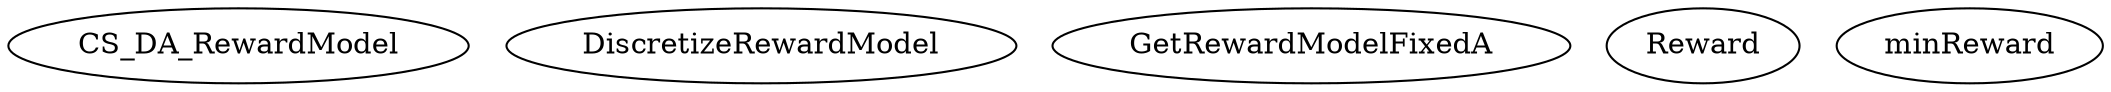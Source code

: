 /* Created by mdot for Matlab */
digraph m2html {

  CS_DA_RewardModel [URL="CS_DA_RewardModel.html"];
  DiscretizeRewardModel [URL="DiscretizeRewardModel.html"];
  GetRewardModelFixedA [URL="GetRewardModelFixedA.html"];
  Reward [URL="Reward.html"];
  minReward [URL="minReward.html"];
}